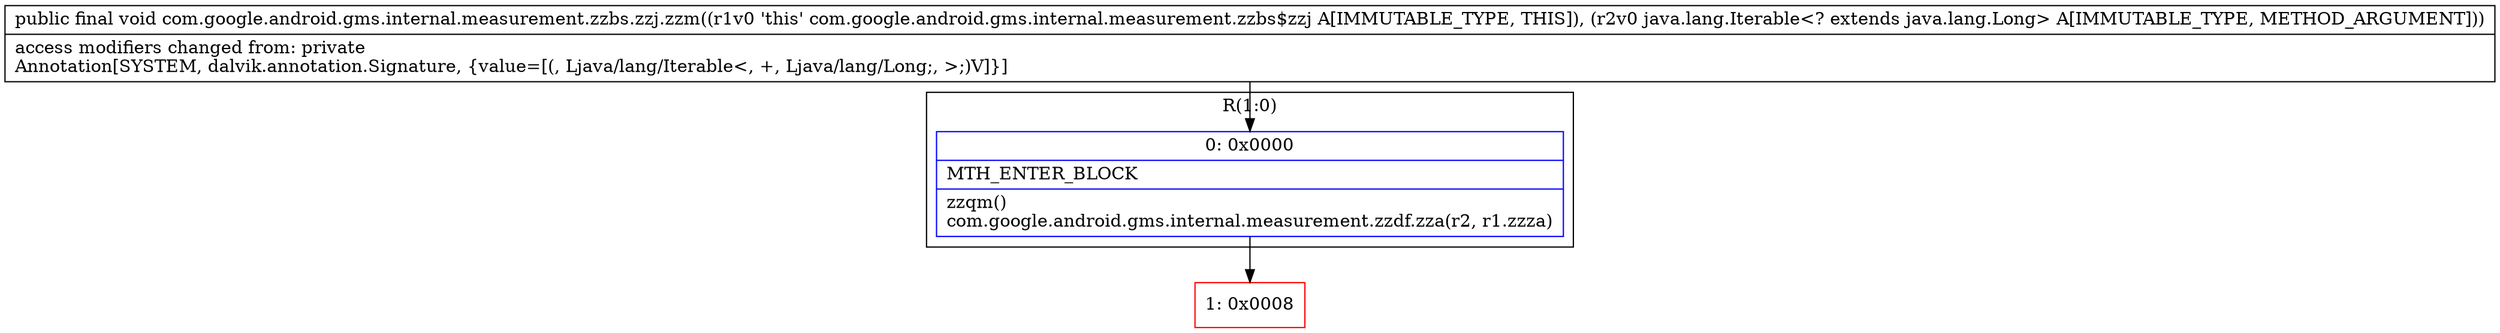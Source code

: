 digraph "CFG forcom.google.android.gms.internal.measurement.zzbs.zzj.zzm(Ljava\/lang\/Iterable;)V" {
subgraph cluster_Region_1384558382 {
label = "R(1:0)";
node [shape=record,color=blue];
Node_0 [shape=record,label="{0\:\ 0x0000|MTH_ENTER_BLOCK\l|zzqm()\lcom.google.android.gms.internal.measurement.zzdf.zza(r2, r1.zzza)\l}"];
}
Node_1 [shape=record,color=red,label="{1\:\ 0x0008}"];
MethodNode[shape=record,label="{public final void com.google.android.gms.internal.measurement.zzbs.zzj.zzm((r1v0 'this' com.google.android.gms.internal.measurement.zzbs$zzj A[IMMUTABLE_TYPE, THIS]), (r2v0 java.lang.Iterable\<? extends java.lang.Long\> A[IMMUTABLE_TYPE, METHOD_ARGUMENT]))  | access modifiers changed from: private\lAnnotation[SYSTEM, dalvik.annotation.Signature, \{value=[(, Ljava\/lang\/Iterable\<, +, Ljava\/lang\/Long;, \>;)V]\}]\l}"];
MethodNode -> Node_0;
Node_0 -> Node_1;
}

